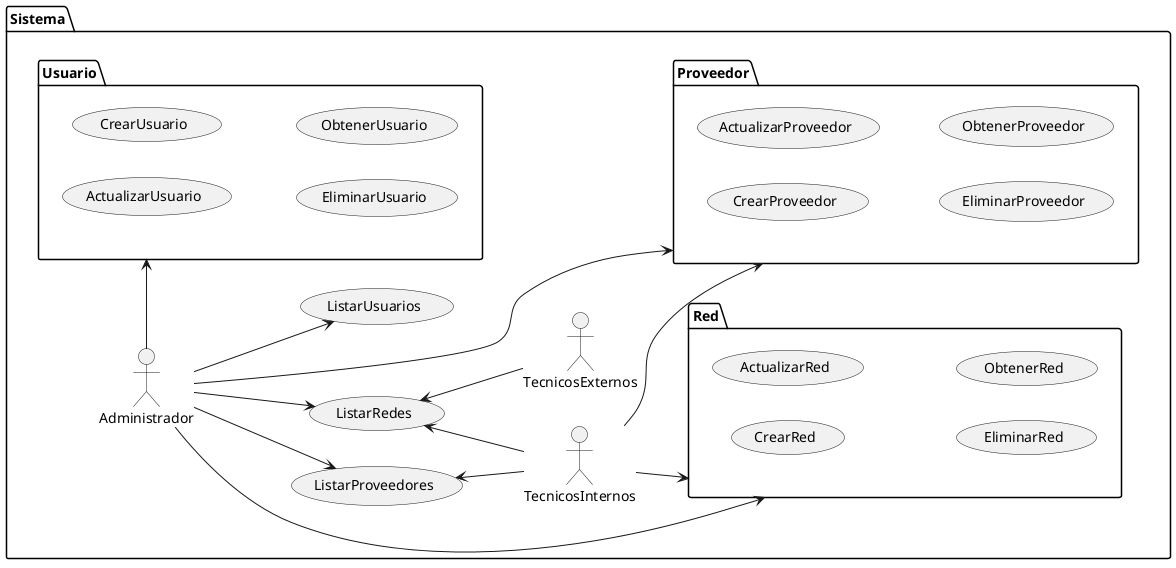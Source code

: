 @startuml casos de uso

left to right direction

package Sistema {
    actor Administrador
    actor TecnicosInternos
    actor TecnicosExternos

    usecase ListarUsuarios
    usecase ListarProveedores
    usecase ListarRedes

    package Usuario {
        usecase CrearUsuario
        usecase ActualizarUsuario
        usecase EliminarUsuario
        usecase ObtenerUsuario
    }

    Administrador -l-> Usuario

    package Red {
        usecase CrearRed
        usecase ActualizarRed
        usecase EliminarRed
        usecase ObtenerRed
    }

    Administrador --> Red
    TecnicosInternos --> Red

    package Proveedor {
        usecase CrearProveedor
        usecase ActualizarProveedor
        usecase EliminarProveedor
        usecase ObtenerProveedor
    }

    Administrador --> Proveedor
    TecnicosInternos --> Proveedor

    Administrador --> ListarUsuarios
    Administrador --> ListarRedes
    Administrador --> ListarProveedores 

    TecnicosInternos -u-> ListarProveedores
    TecnicosInternos -u-> ListarRedes
    TecnicosExternos -u-> ListarRedes

}

@enduml